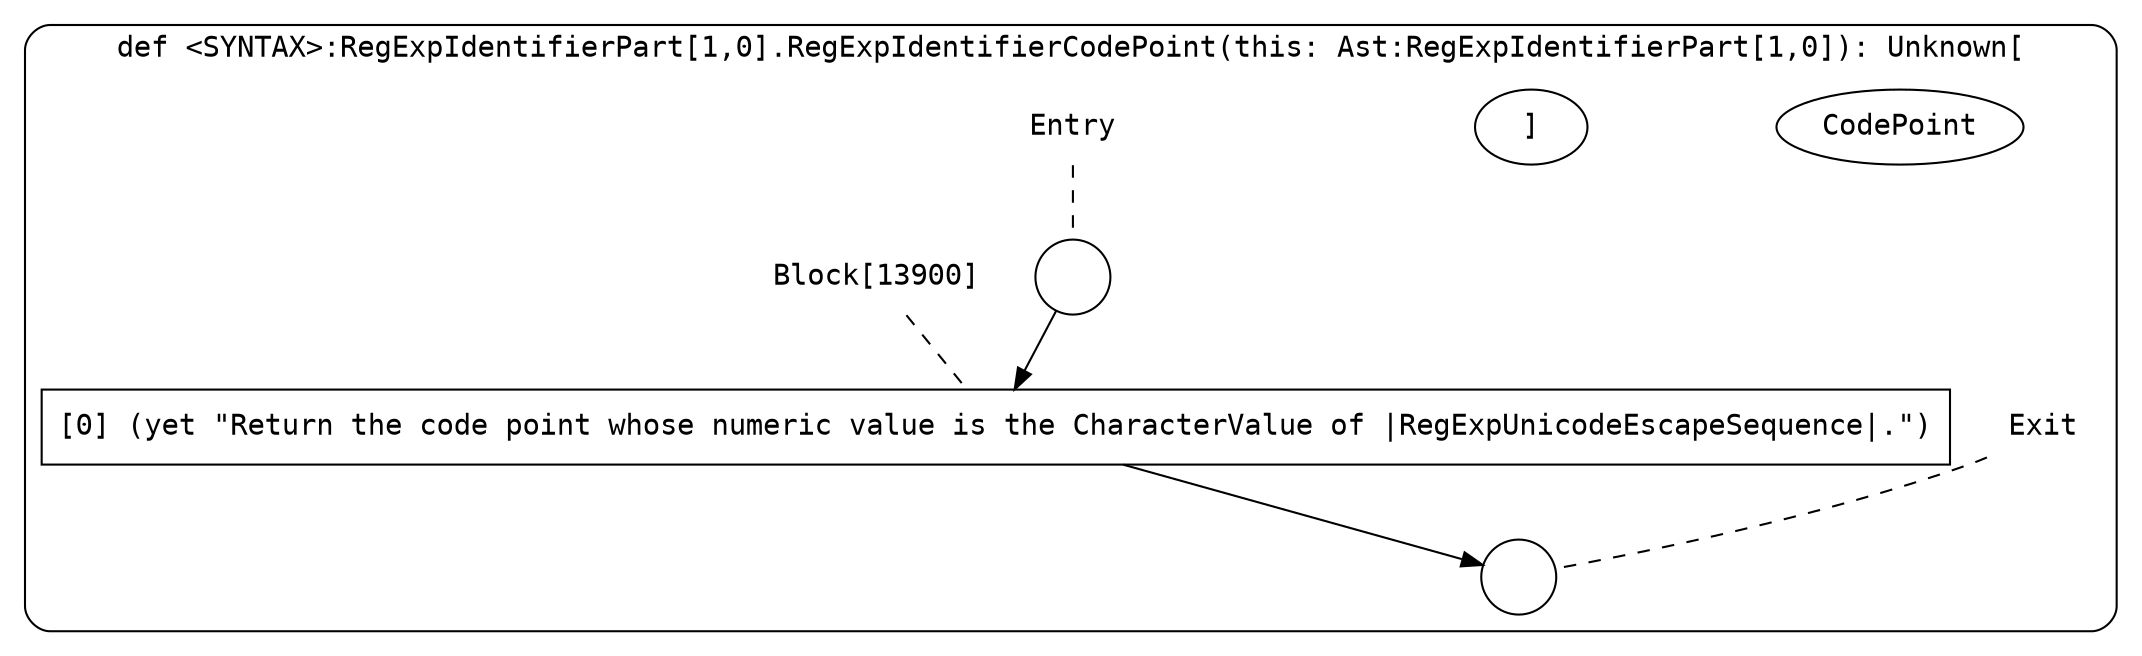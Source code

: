 digraph {
  graph [fontname = "Consolas"]
  node [fontname = "Consolas"]
  edge [fontname = "Consolas"]
  subgraph cluster2238 {
    label = "def <SYNTAX>:RegExpIdentifierPart[1,0].RegExpIdentifierCodePoint(this: Ast:RegExpIdentifierPart[1,0]): Unknown["CodePoint"]"
    style = rounded
    cluster2238_entry_name [shape=none, label=<<font color="black">Entry</font>>]
    cluster2238_entry_name -> cluster2238_entry [arrowhead=none, color="black", style=dashed]
    cluster2238_entry [shape=circle label=" " color="black" fillcolor="white" style=filled]
    cluster2238_entry -> node13900 [color="black"]
    cluster2238_exit_name [shape=none, label=<<font color="black">Exit</font>>]
    cluster2238_exit_name -> cluster2238_exit [arrowhead=none, color="black", style=dashed]
    cluster2238_exit [shape=circle label=" " color="black" fillcolor="white" style=filled]
    node13900_name [shape=none, label=<<font color="black">Block[13900]</font>>]
    node13900_name -> node13900 [arrowhead=none, color="black", style=dashed]
    node13900 [shape=box, label=<<font color="black">[0] (yet &quot;Return the code point whose numeric value is the CharacterValue of |RegExpUnicodeEscapeSequence|.&quot;)<BR ALIGN="LEFT"/></font>> color="black" fillcolor="white", style=filled]
    node13900 -> cluster2238_exit [color="black"]
  }
}